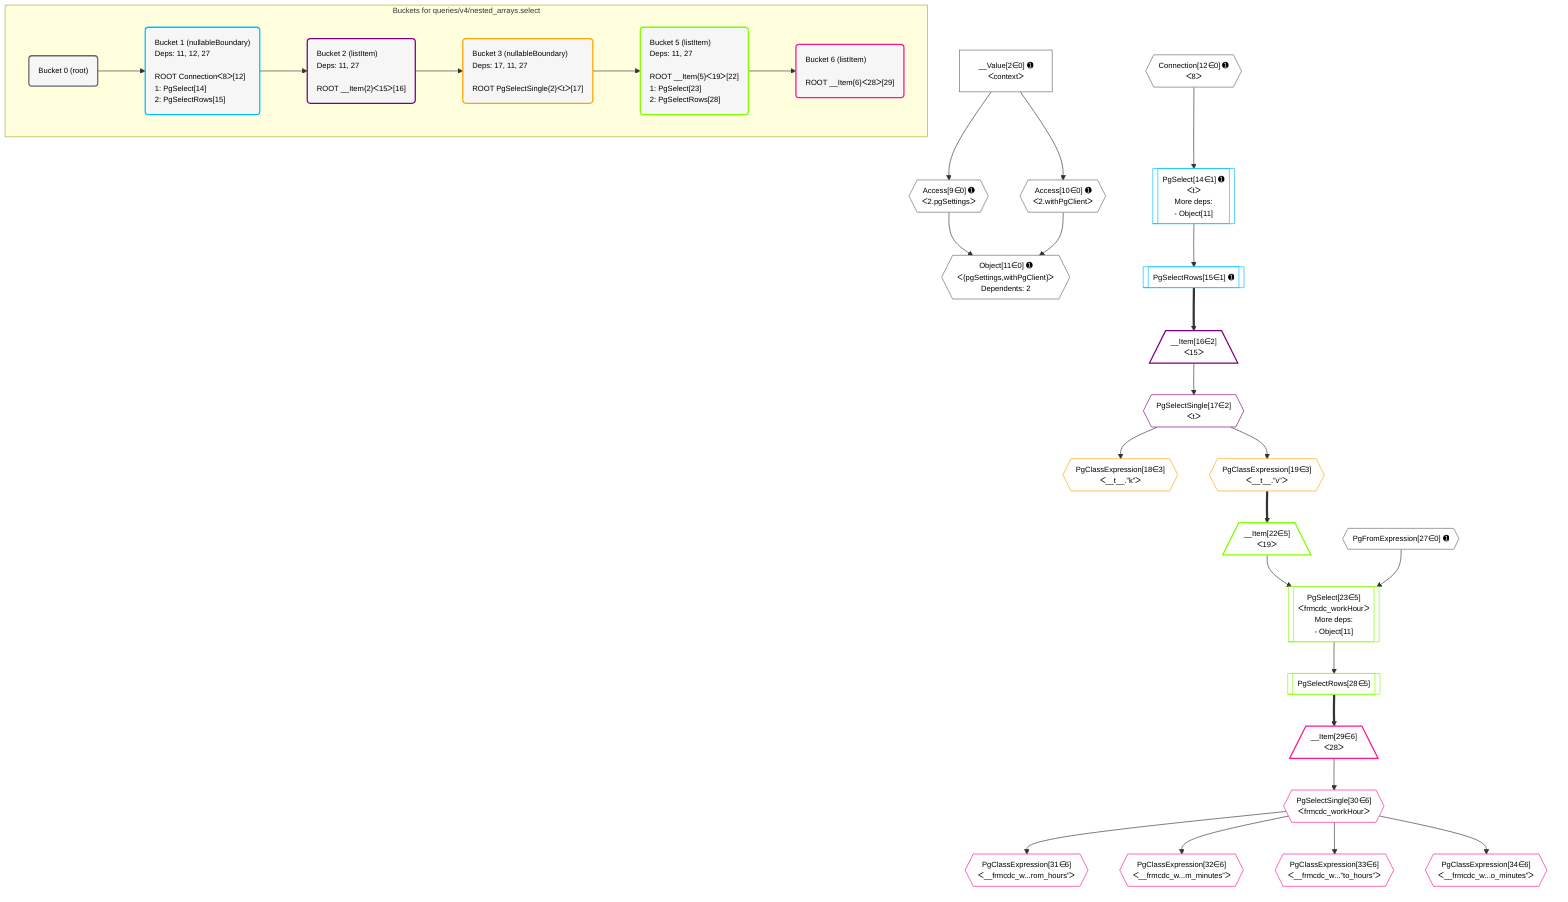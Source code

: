 %%{init: {'themeVariables': { 'fontSize': '12px'}}}%%
graph TD
    classDef path fill:#eee,stroke:#000,color:#000
    classDef plan fill:#fff,stroke-width:1px,color:#000
    classDef itemplan fill:#fff,stroke-width:2px,color:#000
    classDef unbatchedplan fill:#dff,stroke-width:1px,color:#000
    classDef sideeffectplan fill:#fcc,stroke-width:2px,color:#000
    classDef bucket fill:#f6f6f6,color:#000,stroke-width:2px,text-align:left

    subgraph "Buckets for queries/v4/nested_arrays.select"
    Bucket0("Bucket 0 (root)"):::bucket
    Bucket1("Bucket 1 (nullableBoundary)<br />Deps: 11, 12, 27<br /><br />ROOT Connectionᐸ8ᐳ[12]<br />1: PgSelect[14]<br />2: PgSelectRows[15]"):::bucket
    Bucket2("Bucket 2 (listItem)<br />Deps: 11, 27<br /><br />ROOT __Item{2}ᐸ15ᐳ[16]"):::bucket
    Bucket3("Bucket 3 (nullableBoundary)<br />Deps: 17, 11, 27<br /><br />ROOT PgSelectSingle{2}ᐸtᐳ[17]"):::bucket
    Bucket5("Bucket 5 (listItem)<br />Deps: 11, 27<br /><br />ROOT __Item{5}ᐸ19ᐳ[22]<br />1: PgSelect[23]<br />2: PgSelectRows[28]"):::bucket
    Bucket6("Bucket 6 (listItem)<br /><br />ROOT __Item{6}ᐸ28ᐳ[29]"):::bucket
    end
    Bucket0 --> Bucket1
    Bucket1 --> Bucket2
    Bucket2 --> Bucket3
    Bucket3 --> Bucket5
    Bucket5 --> Bucket6

    %% plan dependencies
    Object11{{"Object[11∈0] ➊<br />ᐸ{pgSettings,withPgClient}ᐳ<br />Dependents: 2"}}:::plan
    Access9{{"Access[9∈0] ➊<br />ᐸ2.pgSettingsᐳ"}}:::plan
    Access10{{"Access[10∈0] ➊<br />ᐸ2.withPgClientᐳ"}}:::plan
    Access9 & Access10 --> Object11
    __Value2["__Value[2∈0] ➊<br />ᐸcontextᐳ"]:::plan
    __Value2 --> Access9
    __Value2 --> Access10
    Connection12{{"Connection[12∈0] ➊<br />ᐸ8ᐳ"}}:::plan
    PgFromExpression27{{"PgFromExpression[27∈0] ➊"}}:::plan
    PgSelect14[["PgSelect[14∈1] ➊<br />ᐸtᐳ<br />More deps:<br />- Object[11]"]]:::plan
    Connection12 --> PgSelect14
    PgSelectRows15[["PgSelectRows[15∈1] ➊"]]:::plan
    PgSelect14 --> PgSelectRows15
    __Item16[/"__Item[16∈2]<br />ᐸ15ᐳ"\]:::itemplan
    PgSelectRows15 ==> __Item16
    PgSelectSingle17{{"PgSelectSingle[17∈2]<br />ᐸtᐳ"}}:::plan
    __Item16 --> PgSelectSingle17
    PgClassExpression18{{"PgClassExpression[18∈3]<br />ᐸ__t__.”k”ᐳ"}}:::plan
    PgSelectSingle17 --> PgClassExpression18
    PgClassExpression19{{"PgClassExpression[19∈3]<br />ᐸ__t__.”v”ᐳ"}}:::plan
    PgSelectSingle17 --> PgClassExpression19
    PgSelect23[["PgSelect[23∈5]<br />ᐸfrmcdc_workHourᐳ<br />More deps:<br />- Object[11]"]]:::plan
    __Item22[/"__Item[22∈5]<br />ᐸ19ᐳ"\]:::itemplan
    __Item22 & PgFromExpression27 --> PgSelect23
    PgClassExpression19 ==> __Item22
    PgSelectRows28[["PgSelectRows[28∈5]"]]:::plan
    PgSelect23 --> PgSelectRows28
    __Item29[/"__Item[29∈6]<br />ᐸ28ᐳ"\]:::itemplan
    PgSelectRows28 ==> __Item29
    PgSelectSingle30{{"PgSelectSingle[30∈6]<br />ᐸfrmcdc_workHourᐳ"}}:::plan
    __Item29 --> PgSelectSingle30
    PgClassExpression31{{"PgClassExpression[31∈6]<br />ᐸ__frmcdc_w...rom_hours”ᐳ"}}:::plan
    PgSelectSingle30 --> PgClassExpression31
    PgClassExpression32{{"PgClassExpression[32∈6]<br />ᐸ__frmcdc_w...m_minutes”ᐳ"}}:::plan
    PgSelectSingle30 --> PgClassExpression32
    PgClassExpression33{{"PgClassExpression[33∈6]<br />ᐸ__frmcdc_w...”to_hours”ᐳ"}}:::plan
    PgSelectSingle30 --> PgClassExpression33
    PgClassExpression34{{"PgClassExpression[34∈6]<br />ᐸ__frmcdc_w...o_minutes”ᐳ"}}:::plan
    PgSelectSingle30 --> PgClassExpression34

    %% define steps
    classDef bucket0 stroke:#696969
    class Bucket0,__Value2,Access9,Access10,Object11,Connection12,PgFromExpression27 bucket0
    classDef bucket1 stroke:#00bfff
    class Bucket1,PgSelect14,PgSelectRows15 bucket1
    classDef bucket2 stroke:#7f007f
    class Bucket2,__Item16,PgSelectSingle17 bucket2
    classDef bucket3 stroke:#ffa500
    class Bucket3,PgClassExpression18,PgClassExpression19 bucket3
    classDef bucket5 stroke:#7fff00
    class Bucket5,__Item22,PgSelect23,PgSelectRows28 bucket5
    classDef bucket6 stroke:#ff1493
    class Bucket6,__Item29,PgSelectSingle30,PgClassExpression31,PgClassExpression32,PgClassExpression33,PgClassExpression34 bucket6